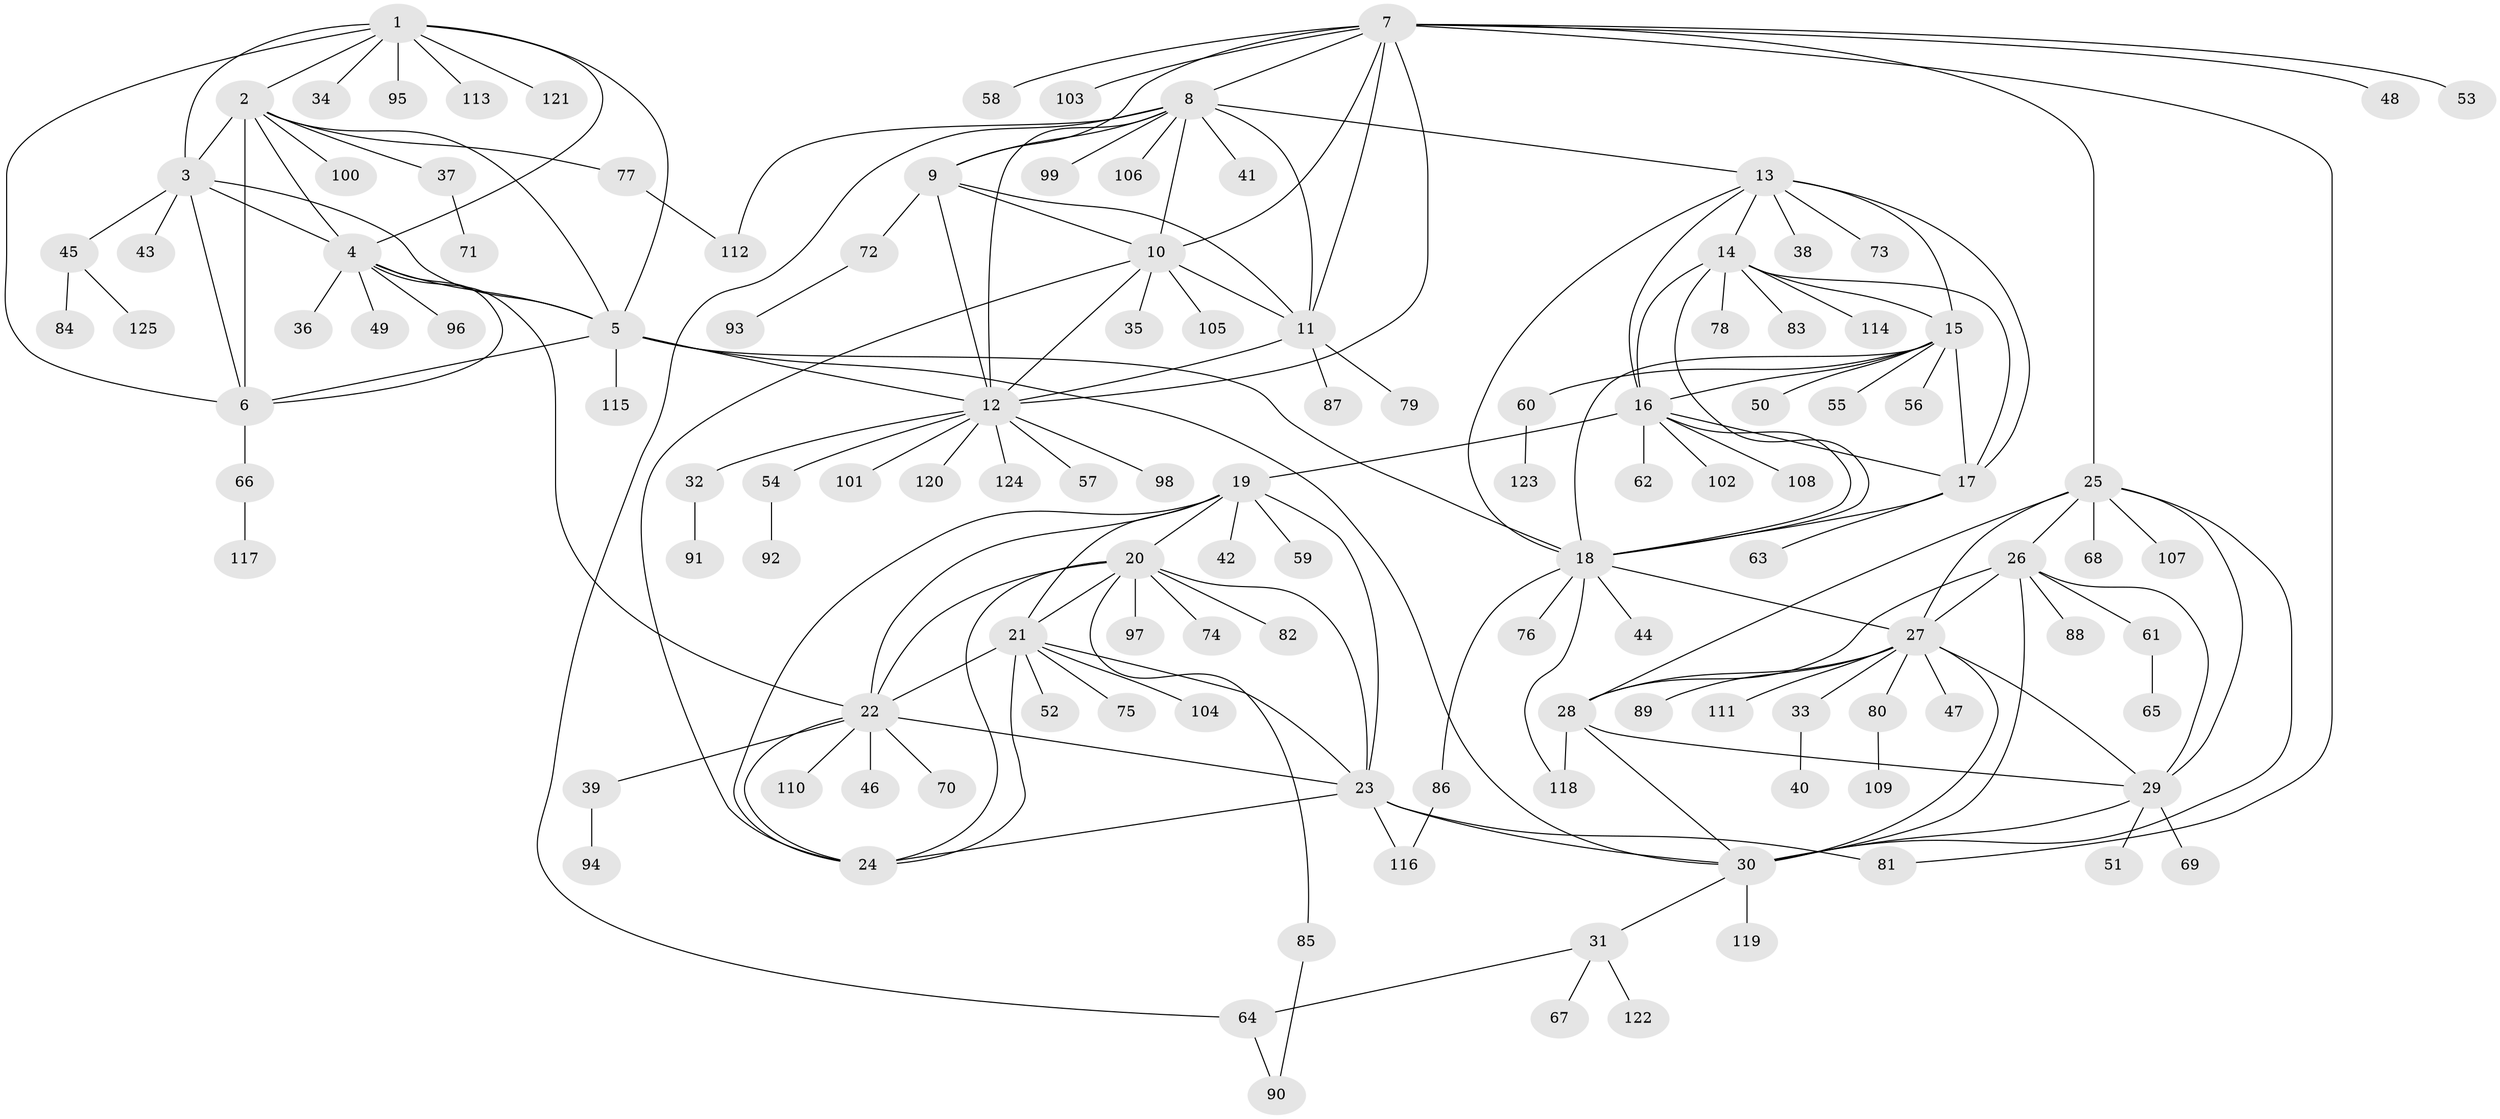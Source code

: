 // coarse degree distribution, {1: 0.5789473684210527, 5: 0.15789473684210525, 11: 0.02631578947368421, 3: 0.05263157894736842, 7: 0.07894736842105263, 10: 0.02631578947368421, 2: 0.07894736842105263}
// Generated by graph-tools (version 1.1) at 2025/37/03/04/25 23:37:32]
// undirected, 125 vertices, 186 edges
graph export_dot {
  node [color=gray90,style=filled];
  1;
  2;
  3;
  4;
  5;
  6;
  7;
  8;
  9;
  10;
  11;
  12;
  13;
  14;
  15;
  16;
  17;
  18;
  19;
  20;
  21;
  22;
  23;
  24;
  25;
  26;
  27;
  28;
  29;
  30;
  31;
  32;
  33;
  34;
  35;
  36;
  37;
  38;
  39;
  40;
  41;
  42;
  43;
  44;
  45;
  46;
  47;
  48;
  49;
  50;
  51;
  52;
  53;
  54;
  55;
  56;
  57;
  58;
  59;
  60;
  61;
  62;
  63;
  64;
  65;
  66;
  67;
  68;
  69;
  70;
  71;
  72;
  73;
  74;
  75;
  76;
  77;
  78;
  79;
  80;
  81;
  82;
  83;
  84;
  85;
  86;
  87;
  88;
  89;
  90;
  91;
  92;
  93;
  94;
  95;
  96;
  97;
  98;
  99;
  100;
  101;
  102;
  103;
  104;
  105;
  106;
  107;
  108;
  109;
  110;
  111;
  112;
  113;
  114;
  115;
  116;
  117;
  118;
  119;
  120;
  121;
  122;
  123;
  124;
  125;
  1 -- 2;
  1 -- 3;
  1 -- 4;
  1 -- 5;
  1 -- 6;
  1 -- 34;
  1 -- 95;
  1 -- 113;
  1 -- 121;
  2 -- 3;
  2 -- 4;
  2 -- 5;
  2 -- 6;
  2 -- 37;
  2 -- 77;
  2 -- 100;
  3 -- 4;
  3 -- 5;
  3 -- 6;
  3 -- 43;
  3 -- 45;
  4 -- 5;
  4 -- 6;
  4 -- 22;
  4 -- 36;
  4 -- 49;
  4 -- 96;
  5 -- 6;
  5 -- 12;
  5 -- 18;
  5 -- 30;
  5 -- 115;
  6 -- 66;
  7 -- 8;
  7 -- 9;
  7 -- 10;
  7 -- 11;
  7 -- 12;
  7 -- 25;
  7 -- 48;
  7 -- 53;
  7 -- 58;
  7 -- 81;
  7 -- 103;
  8 -- 9;
  8 -- 10;
  8 -- 11;
  8 -- 12;
  8 -- 13;
  8 -- 41;
  8 -- 64;
  8 -- 99;
  8 -- 106;
  8 -- 112;
  9 -- 10;
  9 -- 11;
  9 -- 12;
  9 -- 72;
  10 -- 11;
  10 -- 12;
  10 -- 24;
  10 -- 35;
  10 -- 105;
  11 -- 12;
  11 -- 79;
  11 -- 87;
  12 -- 32;
  12 -- 54;
  12 -- 57;
  12 -- 98;
  12 -- 101;
  12 -- 120;
  12 -- 124;
  13 -- 14;
  13 -- 15;
  13 -- 16;
  13 -- 17;
  13 -- 18;
  13 -- 38;
  13 -- 73;
  14 -- 15;
  14 -- 16;
  14 -- 17;
  14 -- 18;
  14 -- 78;
  14 -- 83;
  14 -- 114;
  15 -- 16;
  15 -- 17;
  15 -- 18;
  15 -- 50;
  15 -- 55;
  15 -- 56;
  15 -- 60;
  16 -- 17;
  16 -- 18;
  16 -- 19;
  16 -- 62;
  16 -- 102;
  16 -- 108;
  17 -- 18;
  17 -- 63;
  18 -- 27;
  18 -- 44;
  18 -- 76;
  18 -- 86;
  18 -- 118;
  19 -- 20;
  19 -- 21;
  19 -- 22;
  19 -- 23;
  19 -- 24;
  19 -- 42;
  19 -- 59;
  20 -- 21;
  20 -- 22;
  20 -- 23;
  20 -- 24;
  20 -- 74;
  20 -- 82;
  20 -- 85;
  20 -- 97;
  21 -- 22;
  21 -- 23;
  21 -- 24;
  21 -- 52;
  21 -- 75;
  21 -- 104;
  22 -- 23;
  22 -- 24;
  22 -- 39;
  22 -- 46;
  22 -- 70;
  22 -- 110;
  23 -- 24;
  23 -- 30;
  23 -- 81;
  23 -- 116;
  25 -- 26;
  25 -- 27;
  25 -- 28;
  25 -- 29;
  25 -- 30;
  25 -- 68;
  25 -- 107;
  26 -- 27;
  26 -- 28;
  26 -- 29;
  26 -- 30;
  26 -- 61;
  26 -- 88;
  27 -- 28;
  27 -- 29;
  27 -- 30;
  27 -- 33;
  27 -- 47;
  27 -- 80;
  27 -- 89;
  27 -- 111;
  28 -- 29;
  28 -- 30;
  28 -- 118;
  29 -- 30;
  29 -- 51;
  29 -- 69;
  30 -- 31;
  30 -- 119;
  31 -- 64;
  31 -- 67;
  31 -- 122;
  32 -- 91;
  33 -- 40;
  37 -- 71;
  39 -- 94;
  45 -- 84;
  45 -- 125;
  54 -- 92;
  60 -- 123;
  61 -- 65;
  64 -- 90;
  66 -- 117;
  72 -- 93;
  77 -- 112;
  80 -- 109;
  85 -- 90;
  86 -- 116;
}
